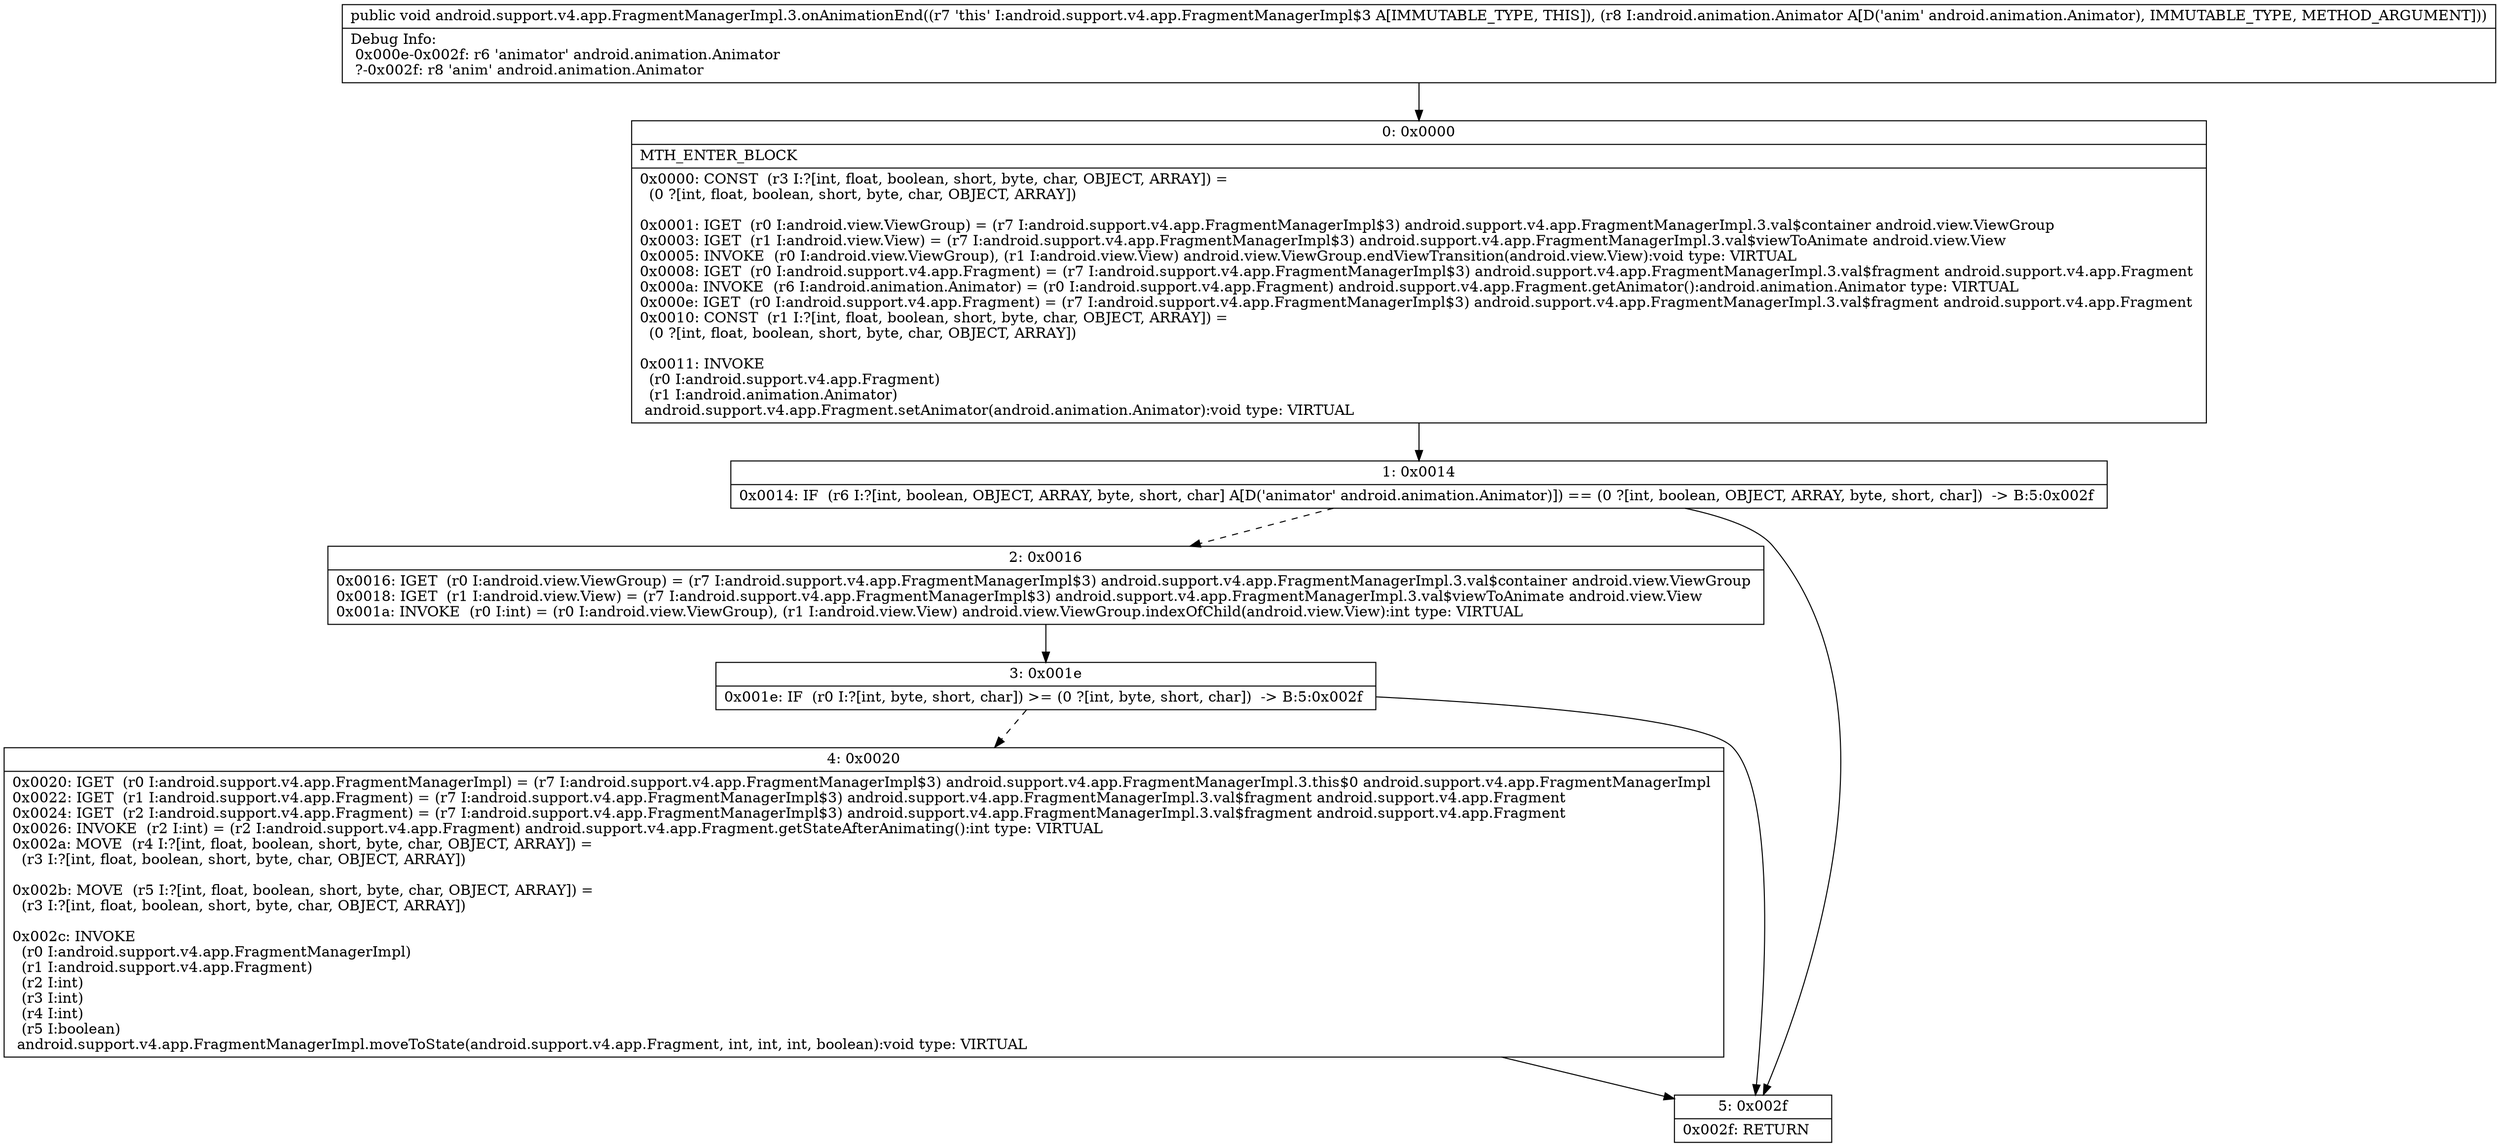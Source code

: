 digraph "CFG forandroid.support.v4.app.FragmentManagerImpl.3.onAnimationEnd(Landroid\/animation\/Animator;)V" {
Node_0 [shape=record,label="{0\:\ 0x0000|MTH_ENTER_BLOCK\l|0x0000: CONST  (r3 I:?[int, float, boolean, short, byte, char, OBJECT, ARRAY]) = \l  (0 ?[int, float, boolean, short, byte, char, OBJECT, ARRAY])\l \l0x0001: IGET  (r0 I:android.view.ViewGroup) = (r7 I:android.support.v4.app.FragmentManagerImpl$3) android.support.v4.app.FragmentManagerImpl.3.val$container android.view.ViewGroup \l0x0003: IGET  (r1 I:android.view.View) = (r7 I:android.support.v4.app.FragmentManagerImpl$3) android.support.v4.app.FragmentManagerImpl.3.val$viewToAnimate android.view.View \l0x0005: INVOKE  (r0 I:android.view.ViewGroup), (r1 I:android.view.View) android.view.ViewGroup.endViewTransition(android.view.View):void type: VIRTUAL \l0x0008: IGET  (r0 I:android.support.v4.app.Fragment) = (r7 I:android.support.v4.app.FragmentManagerImpl$3) android.support.v4.app.FragmentManagerImpl.3.val$fragment android.support.v4.app.Fragment \l0x000a: INVOKE  (r6 I:android.animation.Animator) = (r0 I:android.support.v4.app.Fragment) android.support.v4.app.Fragment.getAnimator():android.animation.Animator type: VIRTUAL \l0x000e: IGET  (r0 I:android.support.v4.app.Fragment) = (r7 I:android.support.v4.app.FragmentManagerImpl$3) android.support.v4.app.FragmentManagerImpl.3.val$fragment android.support.v4.app.Fragment \l0x0010: CONST  (r1 I:?[int, float, boolean, short, byte, char, OBJECT, ARRAY]) = \l  (0 ?[int, float, boolean, short, byte, char, OBJECT, ARRAY])\l \l0x0011: INVOKE  \l  (r0 I:android.support.v4.app.Fragment)\l  (r1 I:android.animation.Animator)\l android.support.v4.app.Fragment.setAnimator(android.animation.Animator):void type: VIRTUAL \l}"];
Node_1 [shape=record,label="{1\:\ 0x0014|0x0014: IF  (r6 I:?[int, boolean, OBJECT, ARRAY, byte, short, char] A[D('animator' android.animation.Animator)]) == (0 ?[int, boolean, OBJECT, ARRAY, byte, short, char])  \-\> B:5:0x002f \l}"];
Node_2 [shape=record,label="{2\:\ 0x0016|0x0016: IGET  (r0 I:android.view.ViewGroup) = (r7 I:android.support.v4.app.FragmentManagerImpl$3) android.support.v4.app.FragmentManagerImpl.3.val$container android.view.ViewGroup \l0x0018: IGET  (r1 I:android.view.View) = (r7 I:android.support.v4.app.FragmentManagerImpl$3) android.support.v4.app.FragmentManagerImpl.3.val$viewToAnimate android.view.View \l0x001a: INVOKE  (r0 I:int) = (r0 I:android.view.ViewGroup), (r1 I:android.view.View) android.view.ViewGroup.indexOfChild(android.view.View):int type: VIRTUAL \l}"];
Node_3 [shape=record,label="{3\:\ 0x001e|0x001e: IF  (r0 I:?[int, byte, short, char]) \>= (0 ?[int, byte, short, char])  \-\> B:5:0x002f \l}"];
Node_4 [shape=record,label="{4\:\ 0x0020|0x0020: IGET  (r0 I:android.support.v4.app.FragmentManagerImpl) = (r7 I:android.support.v4.app.FragmentManagerImpl$3) android.support.v4.app.FragmentManagerImpl.3.this$0 android.support.v4.app.FragmentManagerImpl \l0x0022: IGET  (r1 I:android.support.v4.app.Fragment) = (r7 I:android.support.v4.app.FragmentManagerImpl$3) android.support.v4.app.FragmentManagerImpl.3.val$fragment android.support.v4.app.Fragment \l0x0024: IGET  (r2 I:android.support.v4.app.Fragment) = (r7 I:android.support.v4.app.FragmentManagerImpl$3) android.support.v4.app.FragmentManagerImpl.3.val$fragment android.support.v4.app.Fragment \l0x0026: INVOKE  (r2 I:int) = (r2 I:android.support.v4.app.Fragment) android.support.v4.app.Fragment.getStateAfterAnimating():int type: VIRTUAL \l0x002a: MOVE  (r4 I:?[int, float, boolean, short, byte, char, OBJECT, ARRAY]) = \l  (r3 I:?[int, float, boolean, short, byte, char, OBJECT, ARRAY])\l \l0x002b: MOVE  (r5 I:?[int, float, boolean, short, byte, char, OBJECT, ARRAY]) = \l  (r3 I:?[int, float, boolean, short, byte, char, OBJECT, ARRAY])\l \l0x002c: INVOKE  \l  (r0 I:android.support.v4.app.FragmentManagerImpl)\l  (r1 I:android.support.v4.app.Fragment)\l  (r2 I:int)\l  (r3 I:int)\l  (r4 I:int)\l  (r5 I:boolean)\l android.support.v4.app.FragmentManagerImpl.moveToState(android.support.v4.app.Fragment, int, int, int, boolean):void type: VIRTUAL \l}"];
Node_5 [shape=record,label="{5\:\ 0x002f|0x002f: RETURN   \l}"];
MethodNode[shape=record,label="{public void android.support.v4.app.FragmentManagerImpl.3.onAnimationEnd((r7 'this' I:android.support.v4.app.FragmentManagerImpl$3 A[IMMUTABLE_TYPE, THIS]), (r8 I:android.animation.Animator A[D('anim' android.animation.Animator), IMMUTABLE_TYPE, METHOD_ARGUMENT]))  | Debug Info:\l  0x000e\-0x002f: r6 'animator' android.animation.Animator\l  ?\-0x002f: r8 'anim' android.animation.Animator\l}"];
MethodNode -> Node_0;
Node_0 -> Node_1;
Node_1 -> Node_2[style=dashed];
Node_1 -> Node_5;
Node_2 -> Node_3;
Node_3 -> Node_4[style=dashed];
Node_3 -> Node_5;
Node_4 -> Node_5;
}


